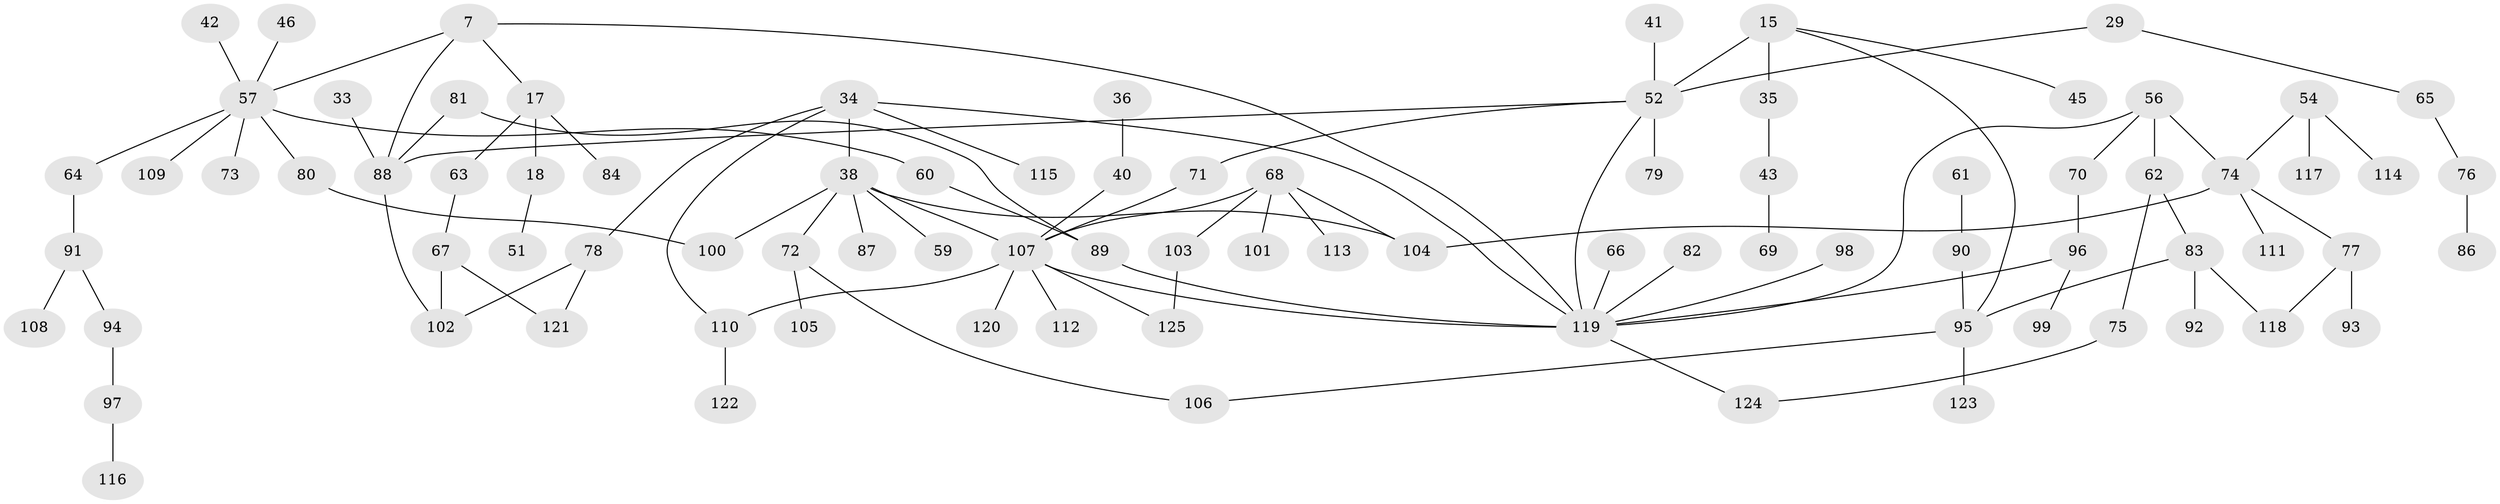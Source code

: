 // original degree distribution, {2: 0.24, 6: 0.008, 4: 0.128, 3: 0.264, 7: 0.008, 5: 0.032, 1: 0.32}
// Generated by graph-tools (version 1.1) at 2025/46/03/04/25 21:46:06]
// undirected, 87 vertices, 104 edges
graph export_dot {
graph [start="1"]
  node [color=gray90,style=filled];
  7;
  15 [super="+14"];
  17;
  18;
  29;
  33;
  34 [super="+24"];
  35;
  36;
  38 [super="+19"];
  40 [super="+21"];
  41;
  42;
  43;
  45;
  46;
  51;
  52 [super="+9+11"];
  54 [super="+53"];
  56 [super="+39"];
  57 [super="+13+8"];
  59;
  60;
  61;
  62;
  63;
  64;
  65;
  66;
  67;
  68 [super="+28"];
  69;
  70;
  71 [super="+47"];
  72;
  73;
  74 [super="+25"];
  75;
  76;
  77;
  78;
  79;
  80;
  81;
  82;
  83;
  84;
  86;
  87;
  88 [super="+30"];
  89;
  90 [super="+37"];
  91;
  92;
  93;
  94;
  95 [super="+32+55+31"];
  96;
  97;
  98;
  99;
  100;
  101;
  102 [super="+49+58"];
  103;
  104 [super="+10"];
  105;
  106;
  107 [super="+5+50+85"];
  108;
  109;
  110 [super="+44"];
  111;
  112;
  113;
  114;
  115;
  116;
  117;
  118;
  119 [super="+12+48"];
  120;
  121;
  122;
  123;
  124;
  125;
  7 -- 17;
  7 -- 88;
  7 -- 119;
  7 -- 57;
  15 -- 35;
  15 -- 52 [weight=2];
  15 -- 45;
  15 -- 95;
  17 -- 18;
  17 -- 63;
  17 -- 84;
  18 -- 51;
  29 -- 65;
  29 -- 52;
  33 -- 88;
  34 -- 38;
  34 -- 115;
  34 -- 78;
  34 -- 110;
  34 -- 119;
  35 -- 43;
  36 -- 40;
  38 -- 59;
  38 -- 100;
  38 -- 87;
  38 -- 72;
  38 -- 107 [weight=2];
  38 -- 104;
  40 -- 107;
  41 -- 52;
  42 -- 57;
  43 -- 69;
  46 -- 57;
  52 -- 119;
  52 -- 79;
  52 -- 88;
  52 -- 71;
  54 -- 117;
  54 -- 114;
  54 -- 74;
  56 -- 119 [weight=2];
  56 -- 70;
  56 -- 62;
  56 -- 74;
  57 -- 80;
  57 -- 109;
  57 -- 64;
  57 -- 73;
  57 -- 60;
  60 -- 89;
  61 -- 90;
  62 -- 75;
  62 -- 83;
  63 -- 67;
  64 -- 91;
  65 -- 76;
  66 -- 119;
  67 -- 121;
  67 -- 102;
  68 -- 101;
  68 -- 103;
  68 -- 113;
  68 -- 104;
  68 -- 107;
  70 -- 96;
  71 -- 107;
  72 -- 105;
  72 -- 106;
  74 -- 111;
  74 -- 104;
  74 -- 77;
  75 -- 124;
  76 -- 86;
  77 -- 93;
  77 -- 118;
  78 -- 121;
  78 -- 102;
  80 -- 100;
  81 -- 89;
  81 -- 88;
  82 -- 119;
  83 -- 92;
  83 -- 95;
  83 -- 118;
  88 -- 102;
  89 -- 119;
  90 -- 95;
  91 -- 94;
  91 -- 108;
  94 -- 97;
  95 -- 123;
  95 -- 106;
  96 -- 99;
  96 -- 119;
  97 -- 116;
  98 -- 119;
  103 -- 125;
  107 -- 112;
  107 -- 125;
  107 -- 119 [weight=3];
  107 -- 110 [weight=2];
  107 -- 120;
  110 -- 122;
  119 -- 124;
}
